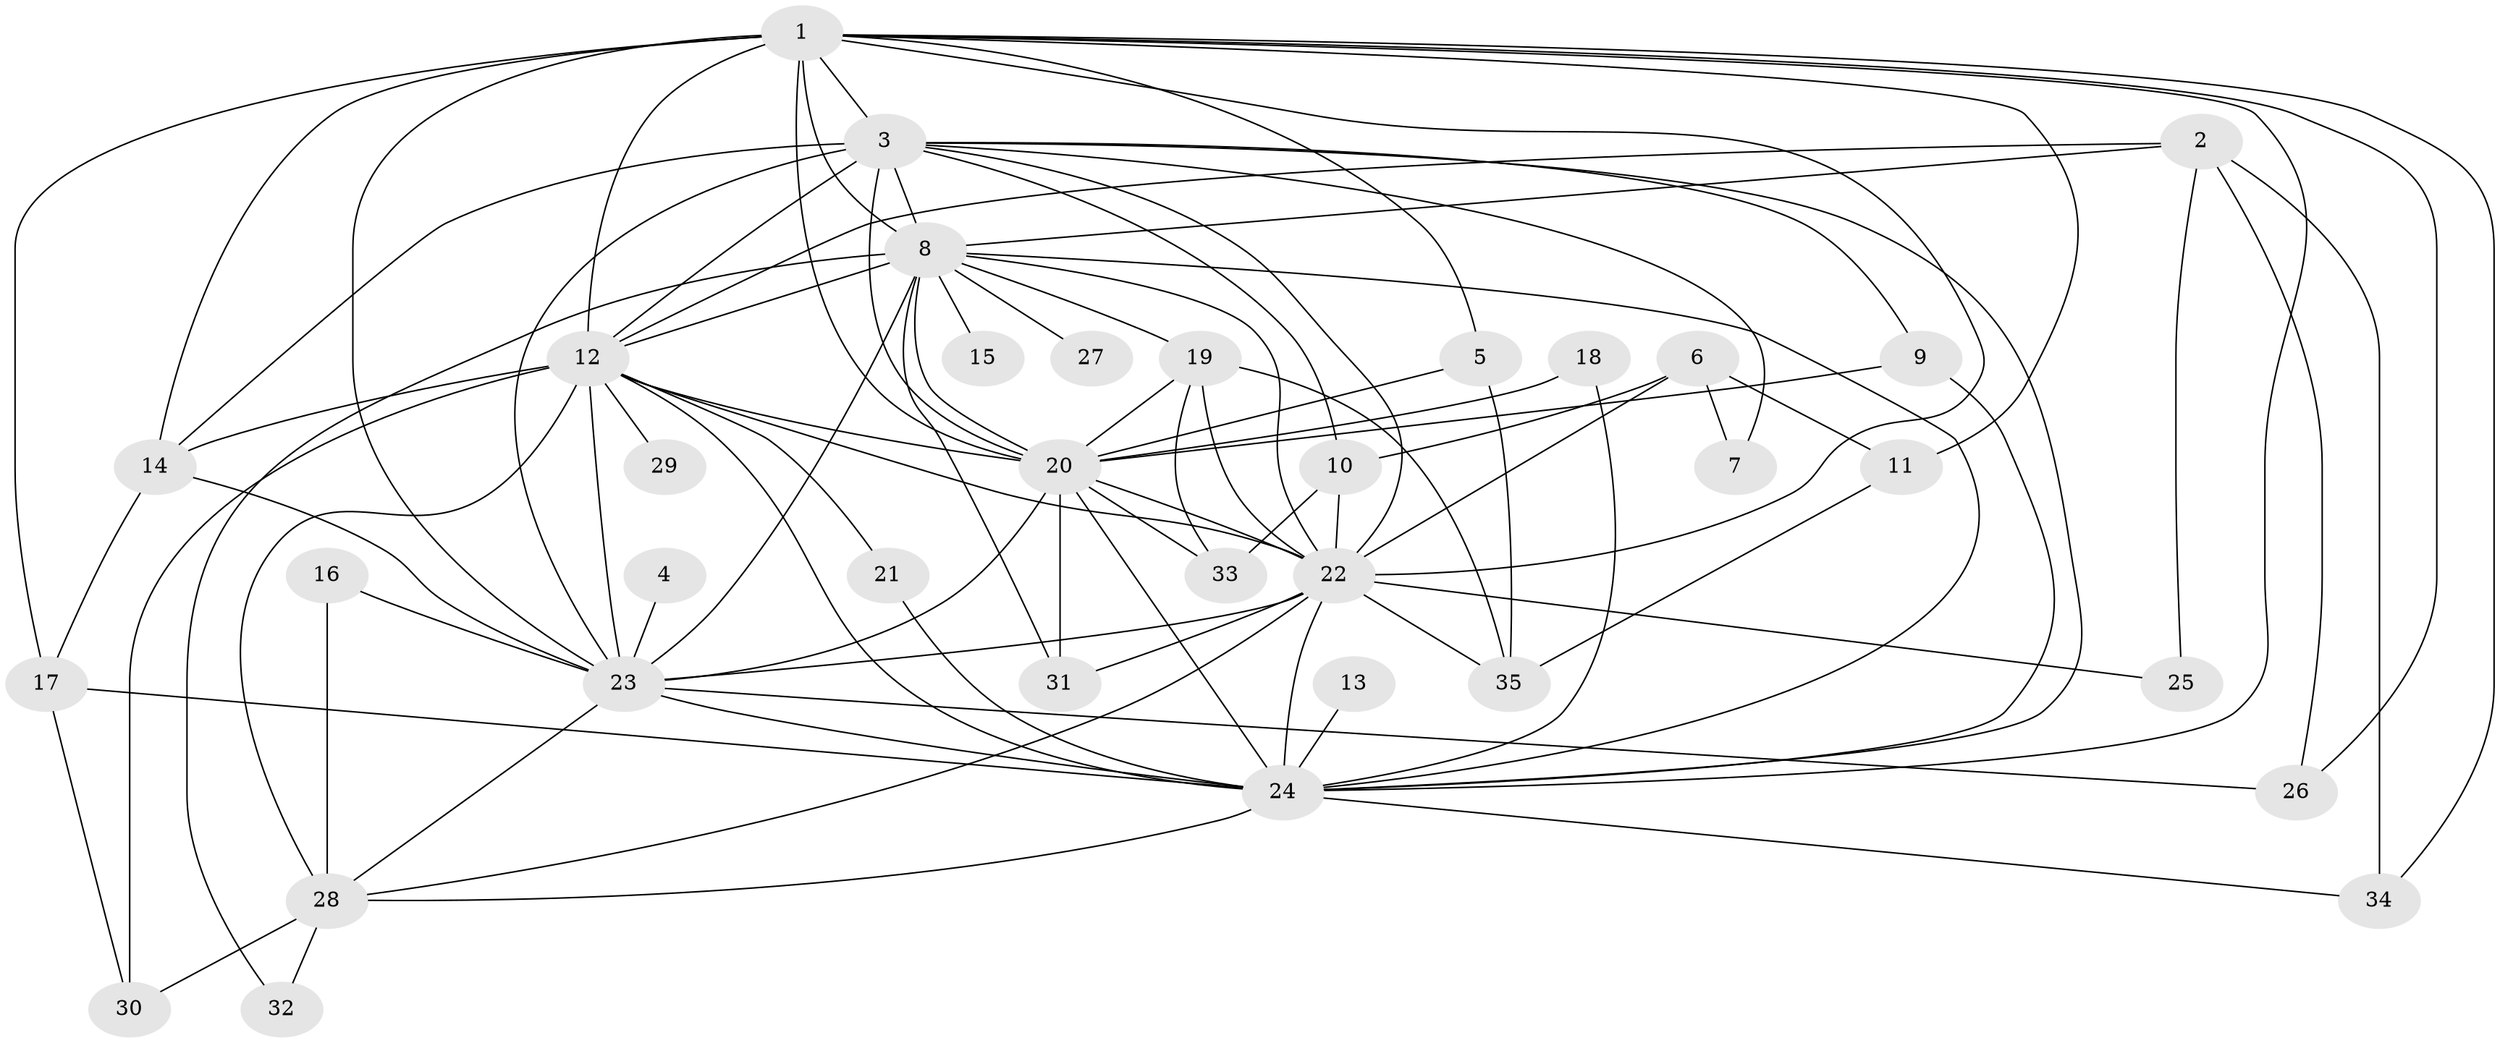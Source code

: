 // original degree distribution, {17: 0.02857142857142857, 15: 0.02857142857142857, 12: 0.02857142857142857, 23: 0.014285714285714285, 20: 0.02857142857142857, 21: 0.014285714285714285, 4: 0.05714285714285714, 5: 0.04285714285714286, 7: 0.014285714285714285, 3: 0.17142857142857143, 2: 0.5571428571428572, 6: 0.014285714285714285}
// Generated by graph-tools (version 1.1) at 2025/01/03/09/25 03:01:28]
// undirected, 35 vertices, 91 edges
graph export_dot {
graph [start="1"]
  node [color=gray90,style=filled];
  1;
  2;
  3;
  4;
  5;
  6;
  7;
  8;
  9;
  10;
  11;
  12;
  13;
  14;
  15;
  16;
  17;
  18;
  19;
  20;
  21;
  22;
  23;
  24;
  25;
  26;
  27;
  28;
  29;
  30;
  31;
  32;
  33;
  34;
  35;
  1 -- 3 [weight=2.0];
  1 -- 5 [weight=1.0];
  1 -- 8 [weight=3.0];
  1 -- 11 [weight=2.0];
  1 -- 12 [weight=2.0];
  1 -- 14 [weight=1.0];
  1 -- 17 [weight=1.0];
  1 -- 20 [weight=5.0];
  1 -- 22 [weight=2.0];
  1 -- 23 [weight=2.0];
  1 -- 24 [weight=2.0];
  1 -- 26 [weight=1.0];
  1 -- 34 [weight=1.0];
  2 -- 8 [weight=1.0];
  2 -- 12 [weight=1.0];
  2 -- 25 [weight=1.0];
  2 -- 26 [weight=1.0];
  2 -- 34 [weight=1.0];
  3 -- 7 [weight=1.0];
  3 -- 8 [weight=1.0];
  3 -- 9 [weight=1.0];
  3 -- 10 [weight=1.0];
  3 -- 12 [weight=1.0];
  3 -- 14 [weight=1.0];
  3 -- 20 [weight=3.0];
  3 -- 22 [weight=1.0];
  3 -- 23 [weight=2.0];
  3 -- 24 [weight=1.0];
  4 -- 23 [weight=1.0];
  5 -- 20 [weight=1.0];
  5 -- 35 [weight=1.0];
  6 -- 7 [weight=1.0];
  6 -- 10 [weight=1.0];
  6 -- 11 [weight=1.0];
  6 -- 22 [weight=2.0];
  8 -- 12 [weight=2.0];
  8 -- 15 [weight=1.0];
  8 -- 19 [weight=1.0];
  8 -- 20 [weight=2.0];
  8 -- 22 [weight=2.0];
  8 -- 23 [weight=1.0];
  8 -- 24 [weight=1.0];
  8 -- 27 [weight=1.0];
  8 -- 31 [weight=1.0];
  8 -- 32 [weight=1.0];
  9 -- 20 [weight=1.0];
  9 -- 24 [weight=1.0];
  10 -- 22 [weight=1.0];
  10 -- 33 [weight=1.0];
  11 -- 35 [weight=1.0];
  12 -- 14 [weight=1.0];
  12 -- 20 [weight=2.0];
  12 -- 21 [weight=1.0];
  12 -- 22 [weight=2.0];
  12 -- 23 [weight=1.0];
  12 -- 24 [weight=3.0];
  12 -- 28 [weight=1.0];
  12 -- 29 [weight=1.0];
  12 -- 30 [weight=1.0];
  13 -- 24 [weight=2.0];
  14 -- 17 [weight=1.0];
  14 -- 23 [weight=1.0];
  16 -- 23 [weight=1.0];
  16 -- 28 [weight=1.0];
  17 -- 24 [weight=1.0];
  17 -- 30 [weight=1.0];
  18 -- 20 [weight=1.0];
  18 -- 24 [weight=1.0];
  19 -- 20 [weight=1.0];
  19 -- 22 [weight=2.0];
  19 -- 33 [weight=1.0];
  19 -- 35 [weight=1.0];
  20 -- 22 [weight=3.0];
  20 -- 23 [weight=3.0];
  20 -- 24 [weight=2.0];
  20 -- 31 [weight=2.0];
  20 -- 33 [weight=1.0];
  21 -- 24 [weight=1.0];
  22 -- 23 [weight=1.0];
  22 -- 24 [weight=1.0];
  22 -- 25 [weight=1.0];
  22 -- 28 [weight=1.0];
  22 -- 31 [weight=1.0];
  22 -- 35 [weight=1.0];
  23 -- 24 [weight=1.0];
  23 -- 26 [weight=1.0];
  23 -- 28 [weight=1.0];
  24 -- 28 [weight=1.0];
  24 -- 34 [weight=1.0];
  28 -- 30 [weight=1.0];
  28 -- 32 [weight=1.0];
}
